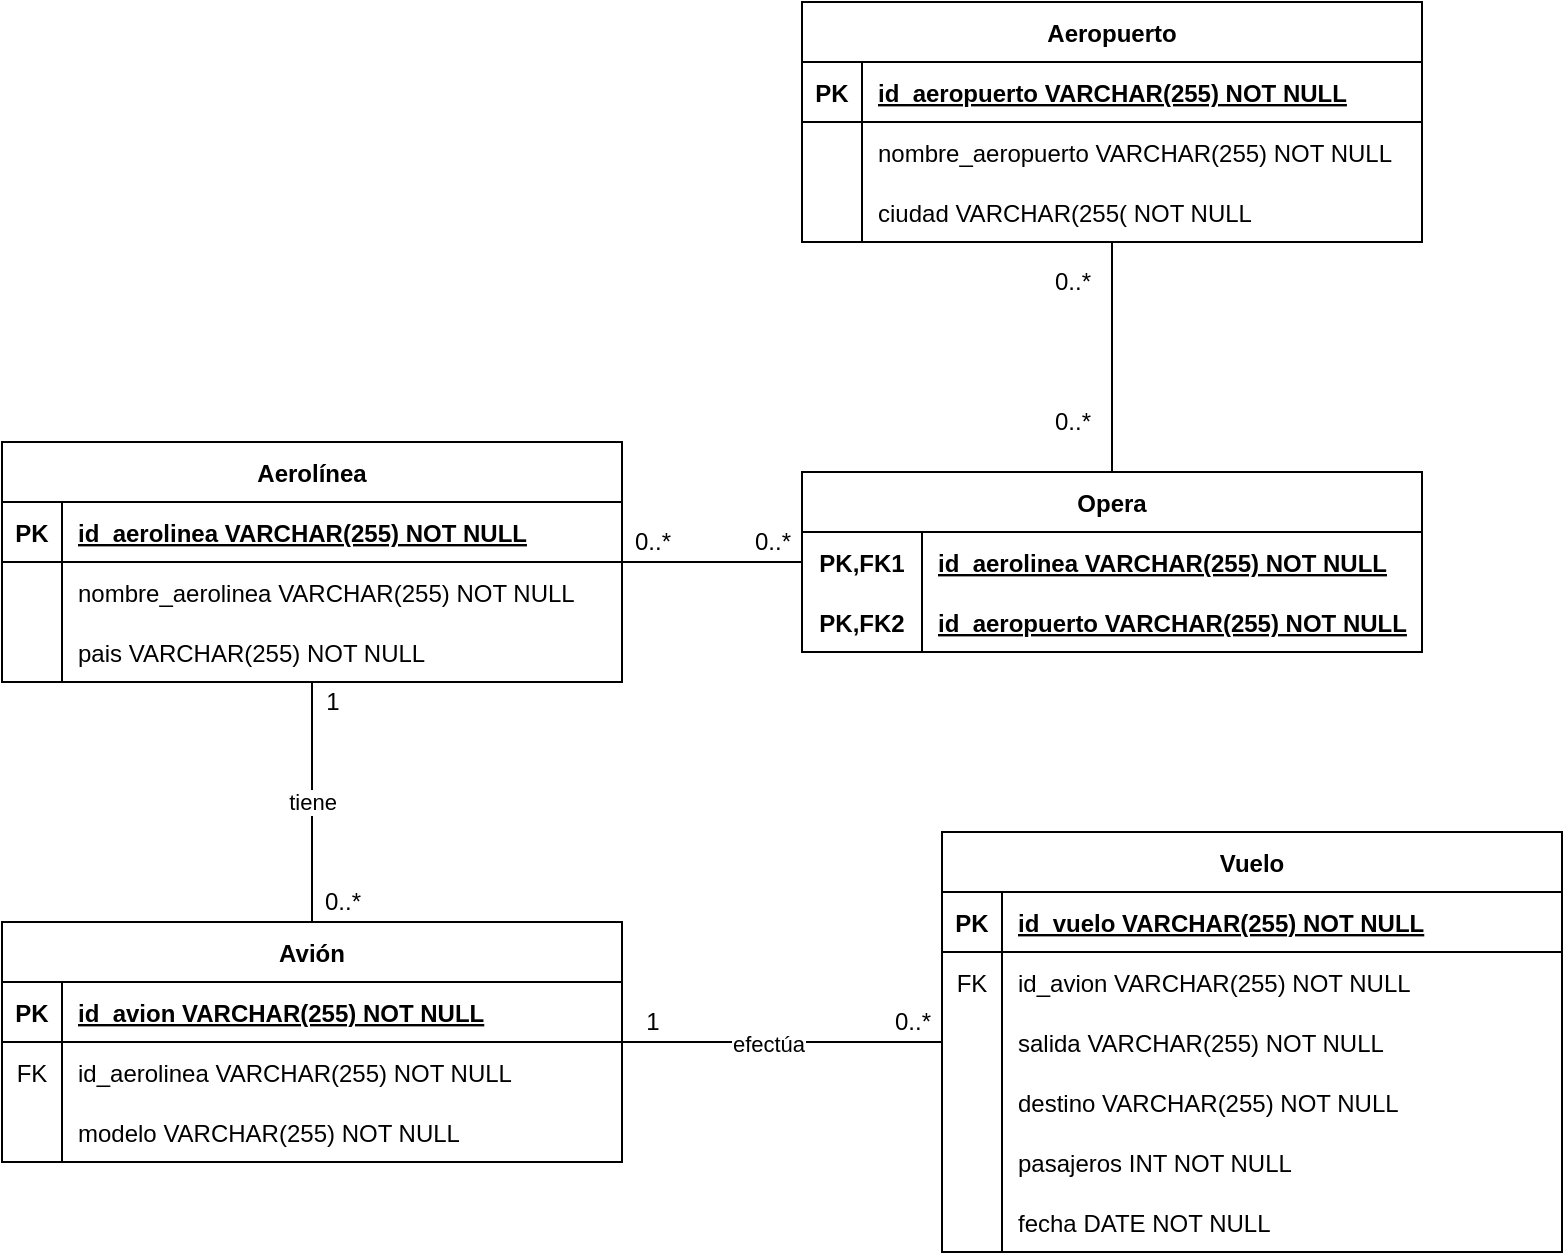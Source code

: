 <mxfile version="18.0.3" type="device"><diagram id="R2lEEEUBdFMjLlhIrx00" name="Page-1"><mxGraphModel dx="1237" dy="678" grid="1" gridSize="10" guides="1" tooltips="1" connect="1" arrows="1" fold="1" page="1" pageScale="1" pageWidth="850" pageHeight="1100" math="0" shadow="0" extFonts="Permanent Marker^https://fonts.googleapis.com/css?family=Permanent+Marker"><root><mxCell id="0"/><mxCell id="1" parent="0"/><mxCell id="g1_1n4z1wPbjFrFljKxJ-99" style="edgeStyle=orthogonalEdgeStyle;rounded=0;orthogonalLoop=1;jettySize=auto;html=1;entryX=0.5;entryY=0;entryDx=0;entryDy=0;startArrow=none;startFill=0;endArrow=none;endFill=0;" edge="1" parent="1" source="g1_1n4z1wPbjFrFljKxJ-6" target="g1_1n4z1wPbjFrFljKxJ-50"><mxGeometry relative="1" as="geometry"/></mxCell><mxCell id="g1_1n4z1wPbjFrFljKxJ-6" value="Aeropuerto" style="shape=table;startSize=30;container=1;collapsible=1;childLayout=tableLayout;fixedRows=1;rowLines=0;fontStyle=1;align=center;resizeLast=1;" vertex="1" parent="1"><mxGeometry x="440" y="40" width="310" height="120" as="geometry"/></mxCell><mxCell id="g1_1n4z1wPbjFrFljKxJ-7" value="" style="shape=tableRow;horizontal=0;startSize=0;swimlaneHead=0;swimlaneBody=0;fillColor=none;collapsible=0;dropTarget=0;points=[[0,0.5],[1,0.5]];portConstraint=eastwest;top=0;left=0;right=0;bottom=1;" vertex="1" parent="g1_1n4z1wPbjFrFljKxJ-6"><mxGeometry y="30" width="310" height="30" as="geometry"/></mxCell><mxCell id="g1_1n4z1wPbjFrFljKxJ-8" value="PK" style="shape=partialRectangle;connectable=0;fillColor=none;top=0;left=0;bottom=0;right=0;fontStyle=1;overflow=hidden;" vertex="1" parent="g1_1n4z1wPbjFrFljKxJ-7"><mxGeometry width="30" height="30" as="geometry"><mxRectangle width="30" height="30" as="alternateBounds"/></mxGeometry></mxCell><mxCell id="g1_1n4z1wPbjFrFljKxJ-9" value="id_aeropuerto VARCHAR(255) NOT NULL" style="shape=partialRectangle;connectable=0;fillColor=none;top=0;left=0;bottom=0;right=0;align=left;spacingLeft=6;fontStyle=5;overflow=hidden;" vertex="1" parent="g1_1n4z1wPbjFrFljKxJ-7"><mxGeometry x="30" width="280" height="30" as="geometry"><mxRectangle width="280" height="30" as="alternateBounds"/></mxGeometry></mxCell><mxCell id="g1_1n4z1wPbjFrFljKxJ-10" value="" style="shape=tableRow;horizontal=0;startSize=0;swimlaneHead=0;swimlaneBody=0;fillColor=none;collapsible=0;dropTarget=0;points=[[0,0.5],[1,0.5]];portConstraint=eastwest;top=0;left=0;right=0;bottom=0;" vertex="1" parent="g1_1n4z1wPbjFrFljKxJ-6"><mxGeometry y="60" width="310" height="30" as="geometry"/></mxCell><mxCell id="g1_1n4z1wPbjFrFljKxJ-11" value="" style="shape=partialRectangle;connectable=0;fillColor=none;top=0;left=0;bottom=0;right=0;editable=1;overflow=hidden;" vertex="1" parent="g1_1n4z1wPbjFrFljKxJ-10"><mxGeometry width="30" height="30" as="geometry"><mxRectangle width="30" height="30" as="alternateBounds"/></mxGeometry></mxCell><mxCell id="g1_1n4z1wPbjFrFljKxJ-12" value="nombre_aeropuerto VARCHAR(255) NOT NULL" style="shape=partialRectangle;connectable=0;fillColor=none;top=0;left=0;bottom=0;right=0;align=left;spacingLeft=6;overflow=hidden;" vertex="1" parent="g1_1n4z1wPbjFrFljKxJ-10"><mxGeometry x="30" width="280" height="30" as="geometry"><mxRectangle width="280" height="30" as="alternateBounds"/></mxGeometry></mxCell><mxCell id="g1_1n4z1wPbjFrFljKxJ-13" value="" style="shape=tableRow;horizontal=0;startSize=0;swimlaneHead=0;swimlaneBody=0;fillColor=none;collapsible=0;dropTarget=0;points=[[0,0.5],[1,0.5]];portConstraint=eastwest;top=0;left=0;right=0;bottom=0;" vertex="1" parent="g1_1n4z1wPbjFrFljKxJ-6"><mxGeometry y="90" width="310" height="30" as="geometry"/></mxCell><mxCell id="g1_1n4z1wPbjFrFljKxJ-14" value="" style="shape=partialRectangle;connectable=0;fillColor=none;top=0;left=0;bottom=0;right=0;editable=1;overflow=hidden;" vertex="1" parent="g1_1n4z1wPbjFrFljKxJ-13"><mxGeometry width="30" height="30" as="geometry"><mxRectangle width="30" height="30" as="alternateBounds"/></mxGeometry></mxCell><mxCell id="g1_1n4z1wPbjFrFljKxJ-15" value="ciudad VARCHAR(255( NOT NULL" style="shape=partialRectangle;connectable=0;fillColor=none;top=0;left=0;bottom=0;right=0;align=left;spacingLeft=6;overflow=hidden;" vertex="1" parent="g1_1n4z1wPbjFrFljKxJ-13"><mxGeometry x="30" width="280" height="30" as="geometry"><mxRectangle width="280" height="30" as="alternateBounds"/></mxGeometry></mxCell><mxCell id="g1_1n4z1wPbjFrFljKxJ-92" value="tiene" style="edgeStyle=orthogonalEdgeStyle;rounded=0;orthogonalLoop=1;jettySize=auto;html=1;entryX=0.5;entryY=0;entryDx=0;entryDy=0;startArrow=none;startFill=0;endArrow=none;endFill=0;" edge="1" parent="1" source="g1_1n4z1wPbjFrFljKxJ-19" target="g1_1n4z1wPbjFrFljKxJ-29"><mxGeometry relative="1" as="geometry"/></mxCell><mxCell id="g1_1n4z1wPbjFrFljKxJ-96" style="edgeStyle=orthogonalEdgeStyle;rounded=0;orthogonalLoop=1;jettySize=auto;html=1;entryX=0;entryY=0.5;entryDx=0;entryDy=0;startArrow=none;startFill=0;endArrow=none;endFill=0;" edge="1" parent="1" source="g1_1n4z1wPbjFrFljKxJ-19" target="g1_1n4z1wPbjFrFljKxJ-51"><mxGeometry relative="1" as="geometry"/></mxCell><mxCell id="g1_1n4z1wPbjFrFljKxJ-19" value="Aerolínea" style="shape=table;startSize=30;container=1;collapsible=1;childLayout=tableLayout;fixedRows=1;rowLines=0;fontStyle=1;align=center;resizeLast=1;" vertex="1" parent="1"><mxGeometry x="40" y="260" width="310" height="120" as="geometry"/></mxCell><mxCell id="g1_1n4z1wPbjFrFljKxJ-20" value="" style="shape=tableRow;horizontal=0;startSize=0;swimlaneHead=0;swimlaneBody=0;fillColor=none;collapsible=0;dropTarget=0;points=[[0,0.5],[1,0.5]];portConstraint=eastwest;top=0;left=0;right=0;bottom=1;" vertex="1" parent="g1_1n4z1wPbjFrFljKxJ-19"><mxGeometry y="30" width="310" height="30" as="geometry"/></mxCell><mxCell id="g1_1n4z1wPbjFrFljKxJ-21" value="PK" style="shape=partialRectangle;connectable=0;fillColor=none;top=0;left=0;bottom=0;right=0;fontStyle=1;overflow=hidden;" vertex="1" parent="g1_1n4z1wPbjFrFljKxJ-20"><mxGeometry width="30" height="30" as="geometry"><mxRectangle width="30" height="30" as="alternateBounds"/></mxGeometry></mxCell><mxCell id="g1_1n4z1wPbjFrFljKxJ-22" value="id_aerolinea VARCHAR(255) NOT NULL" style="shape=partialRectangle;connectable=0;fillColor=none;top=0;left=0;bottom=0;right=0;align=left;spacingLeft=6;fontStyle=5;overflow=hidden;" vertex="1" parent="g1_1n4z1wPbjFrFljKxJ-20"><mxGeometry x="30" width="280" height="30" as="geometry"><mxRectangle width="280" height="30" as="alternateBounds"/></mxGeometry></mxCell><mxCell id="g1_1n4z1wPbjFrFljKxJ-23" value="" style="shape=tableRow;horizontal=0;startSize=0;swimlaneHead=0;swimlaneBody=0;fillColor=none;collapsible=0;dropTarget=0;points=[[0,0.5],[1,0.5]];portConstraint=eastwest;top=0;left=0;right=0;bottom=0;" vertex="1" parent="g1_1n4z1wPbjFrFljKxJ-19"><mxGeometry y="60" width="310" height="30" as="geometry"/></mxCell><mxCell id="g1_1n4z1wPbjFrFljKxJ-24" value="" style="shape=partialRectangle;connectable=0;fillColor=none;top=0;left=0;bottom=0;right=0;editable=1;overflow=hidden;" vertex="1" parent="g1_1n4z1wPbjFrFljKxJ-23"><mxGeometry width="30" height="30" as="geometry"><mxRectangle width="30" height="30" as="alternateBounds"/></mxGeometry></mxCell><mxCell id="g1_1n4z1wPbjFrFljKxJ-25" value="nombre_aerolinea VARCHAR(255) NOT NULL" style="shape=partialRectangle;connectable=0;fillColor=none;top=0;left=0;bottom=0;right=0;align=left;spacingLeft=6;overflow=hidden;" vertex="1" parent="g1_1n4z1wPbjFrFljKxJ-23"><mxGeometry x="30" width="280" height="30" as="geometry"><mxRectangle width="280" height="30" as="alternateBounds"/></mxGeometry></mxCell><mxCell id="g1_1n4z1wPbjFrFljKxJ-26" value="" style="shape=tableRow;horizontal=0;startSize=0;swimlaneHead=0;swimlaneBody=0;fillColor=none;collapsible=0;dropTarget=0;points=[[0,0.5],[1,0.5]];portConstraint=eastwest;top=0;left=0;right=0;bottom=0;" vertex="1" parent="g1_1n4z1wPbjFrFljKxJ-19"><mxGeometry y="90" width="310" height="30" as="geometry"/></mxCell><mxCell id="g1_1n4z1wPbjFrFljKxJ-27" value="" style="shape=partialRectangle;connectable=0;fillColor=none;top=0;left=0;bottom=0;right=0;editable=1;overflow=hidden;" vertex="1" parent="g1_1n4z1wPbjFrFljKxJ-26"><mxGeometry width="30" height="30" as="geometry"><mxRectangle width="30" height="30" as="alternateBounds"/></mxGeometry></mxCell><mxCell id="g1_1n4z1wPbjFrFljKxJ-28" value="pais VARCHAR(255) NOT NULL" style="shape=partialRectangle;connectable=0;fillColor=none;top=0;left=0;bottom=0;right=0;align=left;spacingLeft=6;overflow=hidden;" vertex="1" parent="g1_1n4z1wPbjFrFljKxJ-26"><mxGeometry x="30" width="280" height="30" as="geometry"><mxRectangle width="280" height="30" as="alternateBounds"/></mxGeometry></mxCell><mxCell id="g1_1n4z1wPbjFrFljKxJ-103" style="edgeStyle=orthogonalEdgeStyle;rounded=0;orthogonalLoop=1;jettySize=auto;html=1;entryX=0;entryY=0.5;entryDx=0;entryDy=0;startArrow=none;startFill=0;endArrow=none;endFill=0;" edge="1" parent="1" source="g1_1n4z1wPbjFrFljKxJ-29" target="g1_1n4z1wPbjFrFljKxJ-70"><mxGeometry relative="1" as="geometry"/></mxCell><mxCell id="g1_1n4z1wPbjFrFljKxJ-104" value="efectúa" style="edgeLabel;html=1;align=center;verticalAlign=middle;resizable=0;points=[];" vertex="1" connectable="0" parent="g1_1n4z1wPbjFrFljKxJ-103"><mxGeometry x="-0.091" y="-1" relative="1" as="geometry"><mxPoint as="offset"/></mxGeometry></mxCell><mxCell id="g1_1n4z1wPbjFrFljKxJ-29" value="Avión" style="shape=table;startSize=30;container=1;collapsible=1;childLayout=tableLayout;fixedRows=1;rowLines=0;fontStyle=1;align=center;resizeLast=1;" vertex="1" parent="1"><mxGeometry x="40" y="500" width="310" height="120" as="geometry"/></mxCell><mxCell id="g1_1n4z1wPbjFrFljKxJ-30" value="" style="shape=tableRow;horizontal=0;startSize=0;swimlaneHead=0;swimlaneBody=0;fillColor=none;collapsible=0;dropTarget=0;points=[[0,0.5],[1,0.5]];portConstraint=eastwest;top=0;left=0;right=0;bottom=1;" vertex="1" parent="g1_1n4z1wPbjFrFljKxJ-29"><mxGeometry y="30" width="310" height="30" as="geometry"/></mxCell><mxCell id="g1_1n4z1wPbjFrFljKxJ-31" value="PK" style="shape=partialRectangle;connectable=0;fillColor=none;top=0;left=0;bottom=0;right=0;fontStyle=1;overflow=hidden;" vertex="1" parent="g1_1n4z1wPbjFrFljKxJ-30"><mxGeometry width="30" height="30" as="geometry"><mxRectangle width="30" height="30" as="alternateBounds"/></mxGeometry></mxCell><mxCell id="g1_1n4z1wPbjFrFljKxJ-32" value="id_avion VARCHAR(255) NOT NULL" style="shape=partialRectangle;connectable=0;fillColor=none;top=0;left=0;bottom=0;right=0;align=left;spacingLeft=6;fontStyle=5;overflow=hidden;" vertex="1" parent="g1_1n4z1wPbjFrFljKxJ-30"><mxGeometry x="30" width="280" height="30" as="geometry"><mxRectangle width="280" height="30" as="alternateBounds"/></mxGeometry></mxCell><mxCell id="g1_1n4z1wPbjFrFljKxJ-33" value="" style="shape=tableRow;horizontal=0;startSize=0;swimlaneHead=0;swimlaneBody=0;fillColor=none;collapsible=0;dropTarget=0;points=[[0,0.5],[1,0.5]];portConstraint=eastwest;top=0;left=0;right=0;bottom=0;" vertex="1" parent="g1_1n4z1wPbjFrFljKxJ-29"><mxGeometry y="60" width="310" height="30" as="geometry"/></mxCell><mxCell id="g1_1n4z1wPbjFrFljKxJ-34" value="FK" style="shape=partialRectangle;connectable=0;fillColor=none;top=0;left=0;bottom=0;right=0;editable=1;overflow=hidden;" vertex="1" parent="g1_1n4z1wPbjFrFljKxJ-33"><mxGeometry width="30" height="30" as="geometry"><mxRectangle width="30" height="30" as="alternateBounds"/></mxGeometry></mxCell><mxCell id="g1_1n4z1wPbjFrFljKxJ-35" value="id_aerolinea VARCHAR(255) NOT NULL" style="shape=partialRectangle;connectable=0;fillColor=none;top=0;left=0;bottom=0;right=0;align=left;spacingLeft=6;overflow=hidden;" vertex="1" parent="g1_1n4z1wPbjFrFljKxJ-33"><mxGeometry x="30" width="280" height="30" as="geometry"><mxRectangle width="280" height="30" as="alternateBounds"/></mxGeometry></mxCell><mxCell id="g1_1n4z1wPbjFrFljKxJ-36" value="" style="shape=tableRow;horizontal=0;startSize=0;swimlaneHead=0;swimlaneBody=0;fillColor=none;collapsible=0;dropTarget=0;points=[[0,0.5],[1,0.5]];portConstraint=eastwest;top=0;left=0;right=0;bottom=0;" vertex="1" parent="g1_1n4z1wPbjFrFljKxJ-29"><mxGeometry y="90" width="310" height="30" as="geometry"/></mxCell><mxCell id="g1_1n4z1wPbjFrFljKxJ-37" value="" style="shape=partialRectangle;connectable=0;fillColor=none;top=0;left=0;bottom=0;right=0;editable=1;overflow=hidden;" vertex="1" parent="g1_1n4z1wPbjFrFljKxJ-36"><mxGeometry width="30" height="30" as="geometry"><mxRectangle width="30" height="30" as="alternateBounds"/></mxGeometry></mxCell><mxCell id="g1_1n4z1wPbjFrFljKxJ-38" value="modelo VARCHAR(255) NOT NULL" style="shape=partialRectangle;connectable=0;fillColor=none;top=0;left=0;bottom=0;right=0;align=left;spacingLeft=6;overflow=hidden;" vertex="1" parent="g1_1n4z1wPbjFrFljKxJ-36"><mxGeometry x="30" width="280" height="30" as="geometry"><mxRectangle width="280" height="30" as="alternateBounds"/></mxGeometry></mxCell><mxCell id="g1_1n4z1wPbjFrFljKxJ-50" value="Opera" style="shape=table;startSize=30;container=1;collapsible=1;childLayout=tableLayout;fixedRows=1;rowLines=0;fontStyle=1;align=center;resizeLast=1;" vertex="1" parent="1"><mxGeometry x="440" y="275" width="310" height="90" as="geometry"/></mxCell><mxCell id="g1_1n4z1wPbjFrFljKxJ-51" value="" style="shape=tableRow;horizontal=0;startSize=0;swimlaneHead=0;swimlaneBody=0;fillColor=none;collapsible=0;dropTarget=0;points=[[0,0.5],[1,0.5]];portConstraint=eastwest;top=0;left=0;right=0;bottom=0;" vertex="1" parent="g1_1n4z1wPbjFrFljKxJ-50"><mxGeometry y="30" width="310" height="30" as="geometry"/></mxCell><mxCell id="g1_1n4z1wPbjFrFljKxJ-52" value="PK,FK1" style="shape=partialRectangle;connectable=0;fillColor=none;top=0;left=0;bottom=0;right=0;fontStyle=1;overflow=hidden;" vertex="1" parent="g1_1n4z1wPbjFrFljKxJ-51"><mxGeometry width="60" height="30" as="geometry"><mxRectangle width="60" height="30" as="alternateBounds"/></mxGeometry></mxCell><mxCell id="g1_1n4z1wPbjFrFljKxJ-53" value="id_aerolinea VARCHAR(255) NOT NULL" style="shape=partialRectangle;connectable=0;fillColor=none;top=0;left=0;bottom=0;right=0;align=left;spacingLeft=6;fontStyle=5;overflow=hidden;" vertex="1" parent="g1_1n4z1wPbjFrFljKxJ-51"><mxGeometry x="60" width="250" height="30" as="geometry"><mxRectangle width="250" height="30" as="alternateBounds"/></mxGeometry></mxCell><mxCell id="g1_1n4z1wPbjFrFljKxJ-54" value="" style="shape=tableRow;horizontal=0;startSize=0;swimlaneHead=0;swimlaneBody=0;fillColor=none;collapsible=0;dropTarget=0;points=[[0,0.5],[1,0.5]];portConstraint=eastwest;top=0;left=0;right=0;bottom=1;" vertex="1" parent="g1_1n4z1wPbjFrFljKxJ-50"><mxGeometry y="60" width="310" height="30" as="geometry"/></mxCell><mxCell id="g1_1n4z1wPbjFrFljKxJ-55" value="PK,FK2" style="shape=partialRectangle;connectable=0;fillColor=none;top=0;left=0;bottom=0;right=0;fontStyle=1;overflow=hidden;" vertex="1" parent="g1_1n4z1wPbjFrFljKxJ-54"><mxGeometry width="60" height="30" as="geometry"><mxRectangle width="60" height="30" as="alternateBounds"/></mxGeometry></mxCell><mxCell id="g1_1n4z1wPbjFrFljKxJ-56" value="id_aeropuerto VARCHAR(255) NOT NULL" style="shape=partialRectangle;connectable=0;fillColor=none;top=0;left=0;bottom=0;right=0;align=left;spacingLeft=6;fontStyle=5;overflow=hidden;" vertex="1" parent="g1_1n4z1wPbjFrFljKxJ-54"><mxGeometry x="60" width="250" height="30" as="geometry"><mxRectangle width="250" height="30" as="alternateBounds"/></mxGeometry></mxCell><mxCell id="g1_1n4z1wPbjFrFljKxJ-63" value="Vuelo" style="shape=table;startSize=30;container=1;collapsible=1;childLayout=tableLayout;fixedRows=1;rowLines=0;fontStyle=1;align=center;resizeLast=1;" vertex="1" parent="1"><mxGeometry x="510" y="455" width="310" height="210" as="geometry"/></mxCell><mxCell id="g1_1n4z1wPbjFrFljKxJ-64" value="" style="shape=tableRow;horizontal=0;startSize=0;swimlaneHead=0;swimlaneBody=0;fillColor=none;collapsible=0;dropTarget=0;points=[[0,0.5],[1,0.5]];portConstraint=eastwest;top=0;left=0;right=0;bottom=1;" vertex="1" parent="g1_1n4z1wPbjFrFljKxJ-63"><mxGeometry y="30" width="310" height="30" as="geometry"/></mxCell><mxCell id="g1_1n4z1wPbjFrFljKxJ-65" value="PK" style="shape=partialRectangle;connectable=0;fillColor=none;top=0;left=0;bottom=0;right=0;fontStyle=1;overflow=hidden;" vertex="1" parent="g1_1n4z1wPbjFrFljKxJ-64"><mxGeometry width="30" height="30" as="geometry"><mxRectangle width="30" height="30" as="alternateBounds"/></mxGeometry></mxCell><mxCell id="g1_1n4z1wPbjFrFljKxJ-66" value="id_vuelo VARCHAR(255) NOT NULL" style="shape=partialRectangle;connectable=0;fillColor=none;top=0;left=0;bottom=0;right=0;align=left;spacingLeft=6;fontStyle=5;overflow=hidden;" vertex="1" parent="g1_1n4z1wPbjFrFljKxJ-64"><mxGeometry x="30" width="280" height="30" as="geometry"><mxRectangle width="280" height="30" as="alternateBounds"/></mxGeometry></mxCell><mxCell id="g1_1n4z1wPbjFrFljKxJ-67" value="" style="shape=tableRow;horizontal=0;startSize=0;swimlaneHead=0;swimlaneBody=0;fillColor=none;collapsible=0;dropTarget=0;points=[[0,0.5],[1,0.5]];portConstraint=eastwest;top=0;left=0;right=0;bottom=0;" vertex="1" parent="g1_1n4z1wPbjFrFljKxJ-63"><mxGeometry y="60" width="310" height="30" as="geometry"/></mxCell><mxCell id="g1_1n4z1wPbjFrFljKxJ-68" value="FK" style="shape=partialRectangle;connectable=0;fillColor=none;top=0;left=0;bottom=0;right=0;editable=1;overflow=hidden;" vertex="1" parent="g1_1n4z1wPbjFrFljKxJ-67"><mxGeometry width="30" height="30" as="geometry"><mxRectangle width="30" height="30" as="alternateBounds"/></mxGeometry></mxCell><mxCell id="g1_1n4z1wPbjFrFljKxJ-69" value="id_avion VARCHAR(255) NOT NULL" style="shape=partialRectangle;connectable=0;fillColor=none;top=0;left=0;bottom=0;right=0;align=left;spacingLeft=6;overflow=hidden;" vertex="1" parent="g1_1n4z1wPbjFrFljKxJ-67"><mxGeometry x="30" width="280" height="30" as="geometry"><mxRectangle width="280" height="30" as="alternateBounds"/></mxGeometry></mxCell><mxCell id="g1_1n4z1wPbjFrFljKxJ-70" value="" style="shape=tableRow;horizontal=0;startSize=0;swimlaneHead=0;swimlaneBody=0;fillColor=none;collapsible=0;dropTarget=0;points=[[0,0.5],[1,0.5]];portConstraint=eastwest;top=0;left=0;right=0;bottom=0;" vertex="1" parent="g1_1n4z1wPbjFrFljKxJ-63"><mxGeometry y="90" width="310" height="30" as="geometry"/></mxCell><mxCell id="g1_1n4z1wPbjFrFljKxJ-71" value="" style="shape=partialRectangle;connectable=0;fillColor=none;top=0;left=0;bottom=0;right=0;editable=1;overflow=hidden;" vertex="1" parent="g1_1n4z1wPbjFrFljKxJ-70"><mxGeometry width="30" height="30" as="geometry"><mxRectangle width="30" height="30" as="alternateBounds"/></mxGeometry></mxCell><mxCell id="g1_1n4z1wPbjFrFljKxJ-72" value="salida VARCHAR(255) NOT NULL" style="shape=partialRectangle;connectable=0;fillColor=none;top=0;left=0;bottom=0;right=0;align=left;spacingLeft=6;overflow=hidden;" vertex="1" parent="g1_1n4z1wPbjFrFljKxJ-70"><mxGeometry x="30" width="280" height="30" as="geometry"><mxRectangle width="280" height="30" as="alternateBounds"/></mxGeometry></mxCell><mxCell id="g1_1n4z1wPbjFrFljKxJ-77" value="" style="shape=tableRow;horizontal=0;startSize=0;swimlaneHead=0;swimlaneBody=0;fillColor=none;collapsible=0;dropTarget=0;points=[[0,0.5],[1,0.5]];portConstraint=eastwest;top=0;left=0;right=0;bottom=0;" vertex="1" parent="g1_1n4z1wPbjFrFljKxJ-63"><mxGeometry y="120" width="310" height="30" as="geometry"/></mxCell><mxCell id="g1_1n4z1wPbjFrFljKxJ-78" value="" style="shape=partialRectangle;connectable=0;fillColor=none;top=0;left=0;bottom=0;right=0;editable=1;overflow=hidden;" vertex="1" parent="g1_1n4z1wPbjFrFljKxJ-77"><mxGeometry width="30" height="30" as="geometry"><mxRectangle width="30" height="30" as="alternateBounds"/></mxGeometry></mxCell><mxCell id="g1_1n4z1wPbjFrFljKxJ-79" value="destino VARCHAR(255) NOT NULL" style="shape=partialRectangle;connectable=0;fillColor=none;top=0;left=0;bottom=0;right=0;align=left;spacingLeft=6;overflow=hidden;" vertex="1" parent="g1_1n4z1wPbjFrFljKxJ-77"><mxGeometry x="30" width="280" height="30" as="geometry"><mxRectangle width="280" height="30" as="alternateBounds"/></mxGeometry></mxCell><mxCell id="g1_1n4z1wPbjFrFljKxJ-80" value="" style="shape=tableRow;horizontal=0;startSize=0;swimlaneHead=0;swimlaneBody=0;fillColor=none;collapsible=0;dropTarget=0;points=[[0,0.5],[1,0.5]];portConstraint=eastwest;top=0;left=0;right=0;bottom=0;" vertex="1" parent="g1_1n4z1wPbjFrFljKxJ-63"><mxGeometry y="150" width="310" height="30" as="geometry"/></mxCell><mxCell id="g1_1n4z1wPbjFrFljKxJ-81" value="" style="shape=partialRectangle;connectable=0;fillColor=none;top=0;left=0;bottom=0;right=0;editable=1;overflow=hidden;" vertex="1" parent="g1_1n4z1wPbjFrFljKxJ-80"><mxGeometry width="30" height="30" as="geometry"><mxRectangle width="30" height="30" as="alternateBounds"/></mxGeometry></mxCell><mxCell id="g1_1n4z1wPbjFrFljKxJ-82" value="pasajeros INT NOT NULL" style="shape=partialRectangle;connectable=0;fillColor=none;top=0;left=0;bottom=0;right=0;align=left;spacingLeft=6;overflow=hidden;" vertex="1" parent="g1_1n4z1wPbjFrFljKxJ-80"><mxGeometry x="30" width="280" height="30" as="geometry"><mxRectangle width="280" height="30" as="alternateBounds"/></mxGeometry></mxCell><mxCell id="g1_1n4z1wPbjFrFljKxJ-83" value="" style="shape=tableRow;horizontal=0;startSize=0;swimlaneHead=0;swimlaneBody=0;fillColor=none;collapsible=0;dropTarget=0;points=[[0,0.5],[1,0.5]];portConstraint=eastwest;top=0;left=0;right=0;bottom=0;" vertex="1" parent="g1_1n4z1wPbjFrFljKxJ-63"><mxGeometry y="180" width="310" height="30" as="geometry"/></mxCell><mxCell id="g1_1n4z1wPbjFrFljKxJ-84" value="" style="shape=partialRectangle;connectable=0;fillColor=none;top=0;left=0;bottom=0;right=0;editable=1;overflow=hidden;" vertex="1" parent="g1_1n4z1wPbjFrFljKxJ-83"><mxGeometry width="30" height="30" as="geometry"><mxRectangle width="30" height="30" as="alternateBounds"/></mxGeometry></mxCell><mxCell id="g1_1n4z1wPbjFrFljKxJ-85" value="fecha DATE NOT NULL" style="shape=partialRectangle;connectable=0;fillColor=none;top=0;left=0;bottom=0;right=0;align=left;spacingLeft=6;overflow=hidden;" vertex="1" parent="g1_1n4z1wPbjFrFljKxJ-83"><mxGeometry x="30" width="280" height="30" as="geometry"><mxRectangle width="280" height="30" as="alternateBounds"/></mxGeometry></mxCell><mxCell id="g1_1n4z1wPbjFrFljKxJ-93" value="1" style="text;html=1;align=center;verticalAlign=middle;resizable=0;points=[];autosize=1;strokeColor=none;fillColor=none;" vertex="1" parent="1"><mxGeometry x="195" y="380" width="20" height="20" as="geometry"/></mxCell><mxCell id="g1_1n4z1wPbjFrFljKxJ-94" value="0..*" style="text;html=1;align=center;verticalAlign=middle;resizable=0;points=[];autosize=1;strokeColor=none;fillColor=none;" vertex="1" parent="1"><mxGeometry x="195" y="480" width="30" height="20" as="geometry"/></mxCell><mxCell id="g1_1n4z1wPbjFrFljKxJ-97" value="0..*" style="text;html=1;align=center;verticalAlign=middle;resizable=0;points=[];autosize=1;strokeColor=none;fillColor=none;" vertex="1" parent="1"><mxGeometry x="350" y="300" width="30" height="20" as="geometry"/></mxCell><mxCell id="g1_1n4z1wPbjFrFljKxJ-98" value="0..*" style="text;html=1;align=center;verticalAlign=middle;resizable=0;points=[];autosize=1;strokeColor=none;fillColor=none;" vertex="1" parent="1"><mxGeometry x="410" y="300" width="30" height="20" as="geometry"/></mxCell><mxCell id="g1_1n4z1wPbjFrFljKxJ-100" value="0..*" style="text;html=1;align=center;verticalAlign=middle;resizable=0;points=[];autosize=1;strokeColor=none;fillColor=none;" vertex="1" parent="1"><mxGeometry x="560" y="240" width="30" height="20" as="geometry"/></mxCell><mxCell id="g1_1n4z1wPbjFrFljKxJ-101" value="0..*" style="text;html=1;align=center;verticalAlign=middle;resizable=0;points=[];autosize=1;strokeColor=none;fillColor=none;" vertex="1" parent="1"><mxGeometry x="560" y="170" width="30" height="20" as="geometry"/></mxCell><mxCell id="g1_1n4z1wPbjFrFljKxJ-105" value="1" style="text;html=1;align=center;verticalAlign=middle;resizable=0;points=[];autosize=1;strokeColor=none;fillColor=none;" vertex="1" parent="1"><mxGeometry x="355" y="540" width="20" height="20" as="geometry"/></mxCell><mxCell id="g1_1n4z1wPbjFrFljKxJ-106" value="0..*" style="text;html=1;align=center;verticalAlign=middle;resizable=0;points=[];autosize=1;strokeColor=none;fillColor=none;" vertex="1" parent="1"><mxGeometry x="480" y="540" width="30" height="20" as="geometry"/></mxCell></root></mxGraphModel></diagram></mxfile>